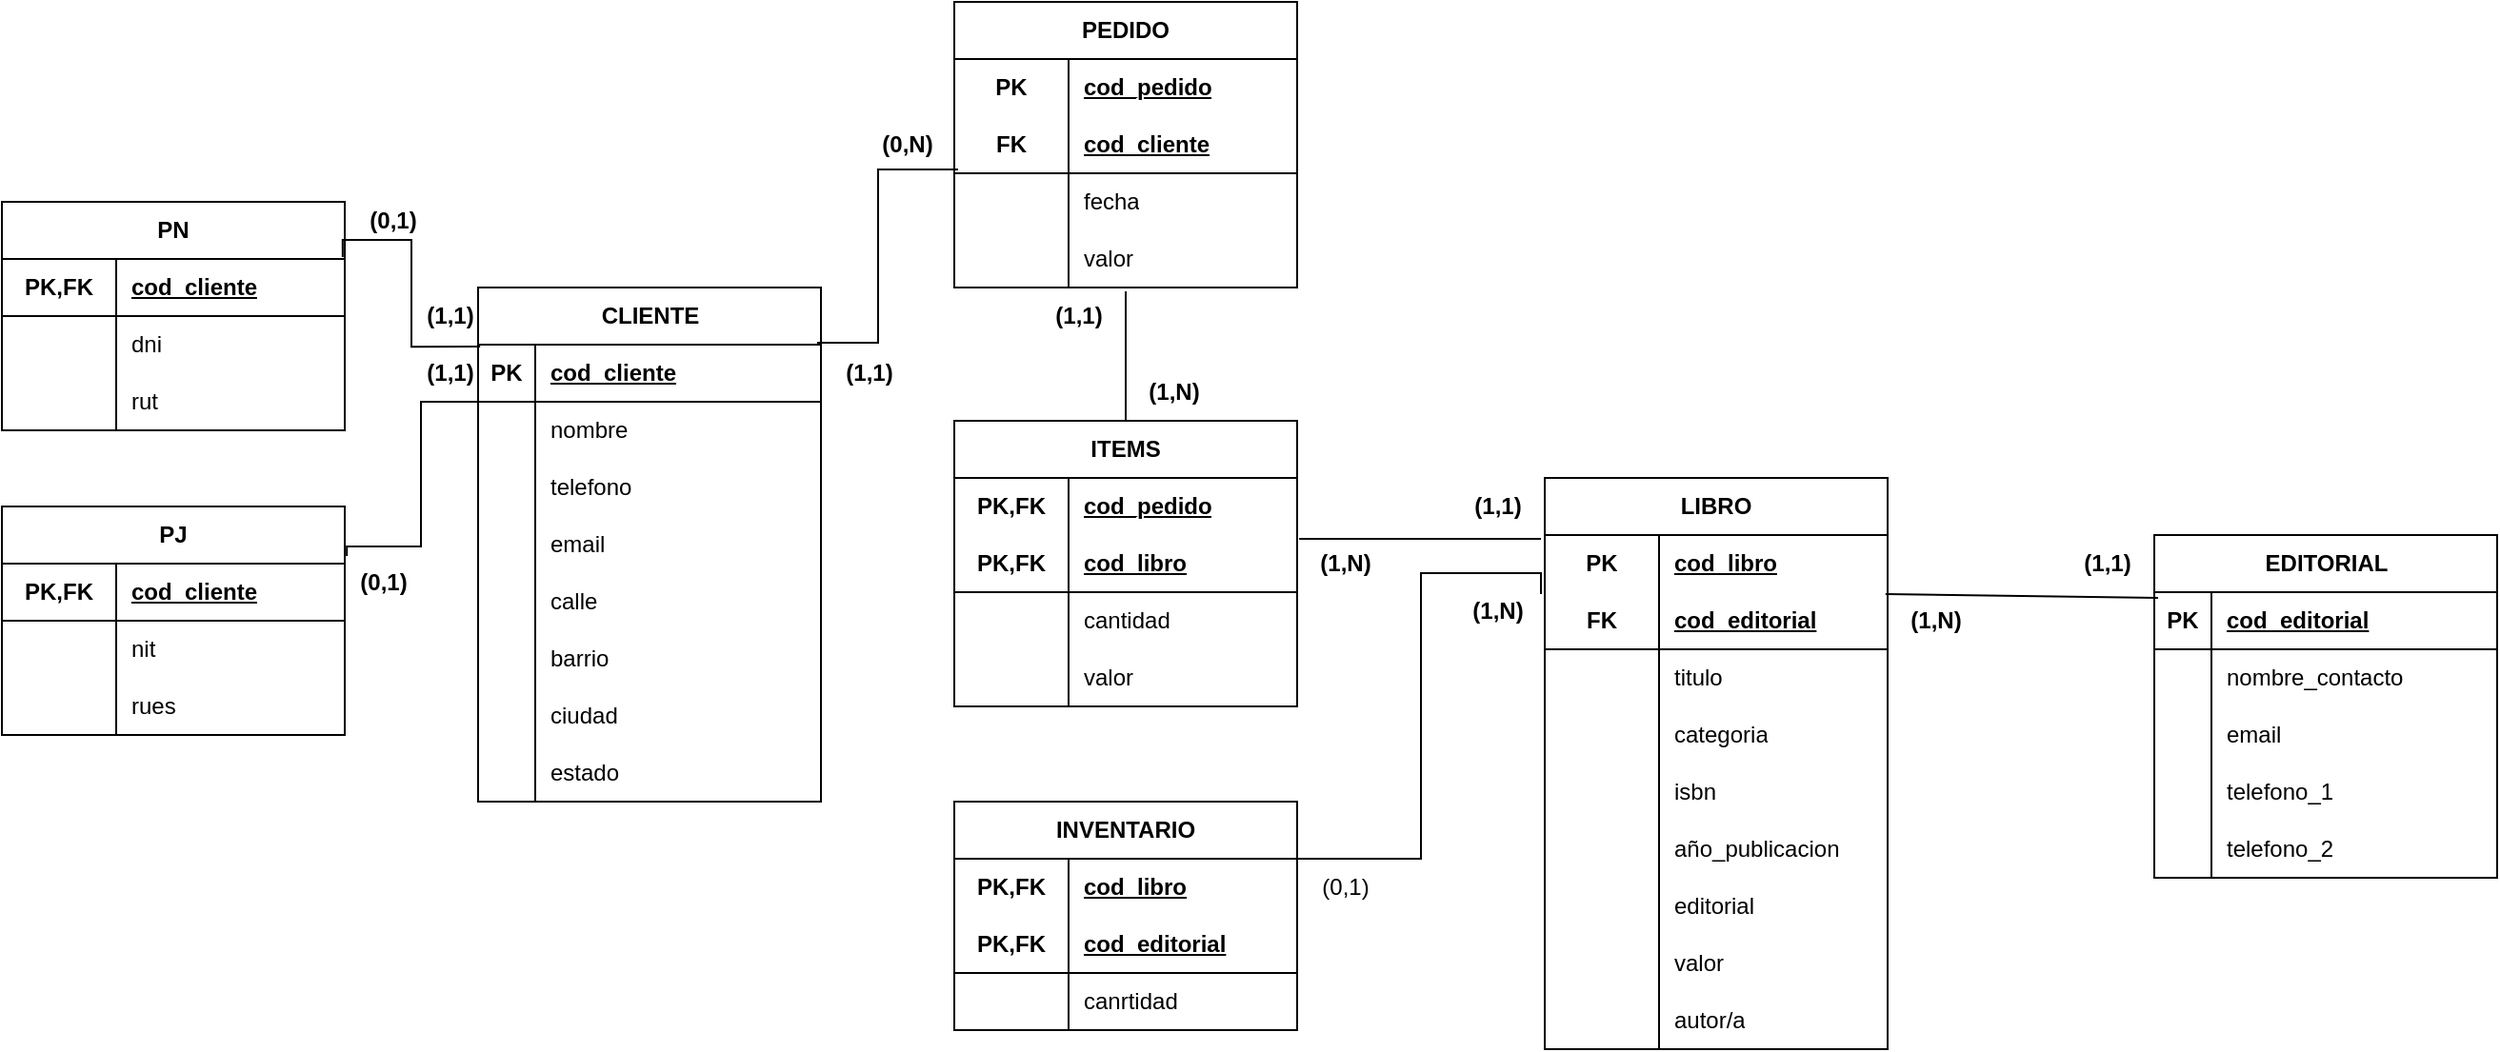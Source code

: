 <mxfile version="27.1.1">
  <diagram name="Página-1" id="5-4RvH7mqXq2vZZFJx-x">
    <mxGraphModel grid="1" page="0" gridSize="10" guides="1" tooltips="1" connect="1" arrows="1" fold="1" pageScale="1" pageWidth="827" pageHeight="1169" background="none" math="0" shadow="0">
      <root>
        <mxCell id="0" />
        <mxCell id="1" parent="0" />
        <mxCell id="9c6of84NLjS2CxGFGsg_-1" value="CLIENTE" style="shape=table;startSize=30;container=1;collapsible=1;childLayout=tableLayout;fixedRows=1;rowLines=0;fontStyle=1;align=center;resizeLast=1;html=1;" vertex="1" parent="1">
          <mxGeometry x="-610" y="-1120" width="180" height="270" as="geometry" />
        </mxCell>
        <mxCell id="9c6of84NLjS2CxGFGsg_-2" value="" style="shape=tableRow;horizontal=0;startSize=0;swimlaneHead=0;swimlaneBody=0;fillColor=none;collapsible=0;dropTarget=0;points=[[0,0.5],[1,0.5]];portConstraint=eastwest;top=0;left=0;right=0;bottom=1;" vertex="1" parent="9c6of84NLjS2CxGFGsg_-1">
          <mxGeometry y="30" width="180" height="30" as="geometry" />
        </mxCell>
        <mxCell id="9c6of84NLjS2CxGFGsg_-3" value="PK" style="shape=partialRectangle;connectable=0;fillColor=none;top=0;left=0;bottom=0;right=0;fontStyle=1;overflow=hidden;whiteSpace=wrap;html=1;" vertex="1" parent="9c6of84NLjS2CxGFGsg_-2">
          <mxGeometry width="30" height="30" as="geometry">
            <mxRectangle width="30" height="30" as="alternateBounds" />
          </mxGeometry>
        </mxCell>
        <mxCell id="9c6of84NLjS2CxGFGsg_-4" value="cod_cliente" style="shape=partialRectangle;connectable=0;fillColor=none;top=0;left=0;bottom=0;right=0;align=left;spacingLeft=6;fontStyle=5;overflow=hidden;whiteSpace=wrap;html=1;" vertex="1" parent="9c6of84NLjS2CxGFGsg_-2">
          <mxGeometry x="30" width="150" height="30" as="geometry">
            <mxRectangle width="150" height="30" as="alternateBounds" />
          </mxGeometry>
        </mxCell>
        <mxCell id="9c6of84NLjS2CxGFGsg_-5" value="" style="shape=tableRow;horizontal=0;startSize=0;swimlaneHead=0;swimlaneBody=0;fillColor=none;collapsible=0;dropTarget=0;points=[[0,0.5],[1,0.5]];portConstraint=eastwest;top=0;left=0;right=0;bottom=0;" vertex="1" parent="9c6of84NLjS2CxGFGsg_-1">
          <mxGeometry y="60" width="180" height="30" as="geometry" />
        </mxCell>
        <mxCell id="9c6of84NLjS2CxGFGsg_-6" value="" style="shape=partialRectangle;connectable=0;fillColor=none;top=0;left=0;bottom=0;right=0;editable=1;overflow=hidden;whiteSpace=wrap;html=1;" vertex="1" parent="9c6of84NLjS2CxGFGsg_-5">
          <mxGeometry width="30" height="30" as="geometry">
            <mxRectangle width="30" height="30" as="alternateBounds" />
          </mxGeometry>
        </mxCell>
        <mxCell id="9c6of84NLjS2CxGFGsg_-7" value="nombre" style="shape=partialRectangle;connectable=0;fillColor=none;top=0;left=0;bottom=0;right=0;align=left;spacingLeft=6;overflow=hidden;whiteSpace=wrap;html=1;" vertex="1" parent="9c6of84NLjS2CxGFGsg_-5">
          <mxGeometry x="30" width="150" height="30" as="geometry">
            <mxRectangle width="150" height="30" as="alternateBounds" />
          </mxGeometry>
        </mxCell>
        <mxCell id="9c6of84NLjS2CxGFGsg_-8" value="" style="shape=tableRow;horizontal=0;startSize=0;swimlaneHead=0;swimlaneBody=0;fillColor=none;collapsible=0;dropTarget=0;points=[[0,0.5],[1,0.5]];portConstraint=eastwest;top=0;left=0;right=0;bottom=0;" vertex="1" parent="9c6of84NLjS2CxGFGsg_-1">
          <mxGeometry y="90" width="180" height="30" as="geometry" />
        </mxCell>
        <mxCell id="9c6of84NLjS2CxGFGsg_-9" value="" style="shape=partialRectangle;connectable=0;fillColor=none;top=0;left=0;bottom=0;right=0;editable=1;overflow=hidden;whiteSpace=wrap;html=1;" vertex="1" parent="9c6of84NLjS2CxGFGsg_-8">
          <mxGeometry width="30" height="30" as="geometry">
            <mxRectangle width="30" height="30" as="alternateBounds" />
          </mxGeometry>
        </mxCell>
        <mxCell id="9c6of84NLjS2CxGFGsg_-10" value="telefono" style="shape=partialRectangle;connectable=0;fillColor=none;top=0;left=0;bottom=0;right=0;align=left;spacingLeft=6;overflow=hidden;whiteSpace=wrap;html=1;" vertex="1" parent="9c6of84NLjS2CxGFGsg_-8">
          <mxGeometry x="30" width="150" height="30" as="geometry">
            <mxRectangle width="150" height="30" as="alternateBounds" />
          </mxGeometry>
        </mxCell>
        <mxCell id="9c6of84NLjS2CxGFGsg_-11" value="" style="shape=tableRow;horizontal=0;startSize=0;swimlaneHead=0;swimlaneBody=0;fillColor=none;collapsible=0;dropTarget=0;points=[[0,0.5],[1,0.5]];portConstraint=eastwest;top=0;left=0;right=0;bottom=0;" vertex="1" parent="9c6of84NLjS2CxGFGsg_-1">
          <mxGeometry y="120" width="180" height="30" as="geometry" />
        </mxCell>
        <mxCell id="9c6of84NLjS2CxGFGsg_-12" value="" style="shape=partialRectangle;connectable=0;fillColor=none;top=0;left=0;bottom=0;right=0;editable=1;overflow=hidden;whiteSpace=wrap;html=1;" vertex="1" parent="9c6of84NLjS2CxGFGsg_-11">
          <mxGeometry width="30" height="30" as="geometry">
            <mxRectangle width="30" height="30" as="alternateBounds" />
          </mxGeometry>
        </mxCell>
        <mxCell id="9c6of84NLjS2CxGFGsg_-13" value="email" style="shape=partialRectangle;connectable=0;fillColor=none;top=0;left=0;bottom=0;right=0;align=left;spacingLeft=6;overflow=hidden;whiteSpace=wrap;html=1;" vertex="1" parent="9c6of84NLjS2CxGFGsg_-11">
          <mxGeometry x="30" width="150" height="30" as="geometry">
            <mxRectangle width="150" height="30" as="alternateBounds" />
          </mxGeometry>
        </mxCell>
        <mxCell id="9c6of84NLjS2CxGFGsg_-14" style="shape=tableRow;horizontal=0;startSize=0;swimlaneHead=0;swimlaneBody=0;fillColor=none;collapsible=0;dropTarget=0;points=[[0,0.5],[1,0.5]];portConstraint=eastwest;top=0;left=0;right=0;bottom=0;" vertex="1" parent="9c6of84NLjS2CxGFGsg_-1">
          <mxGeometry y="150" width="180" height="30" as="geometry" />
        </mxCell>
        <mxCell id="9c6of84NLjS2CxGFGsg_-15" style="shape=partialRectangle;connectable=0;fillColor=none;top=0;left=0;bottom=0;right=0;editable=1;overflow=hidden;whiteSpace=wrap;html=1;" vertex="1" parent="9c6of84NLjS2CxGFGsg_-14">
          <mxGeometry width="30" height="30" as="geometry">
            <mxRectangle width="30" height="30" as="alternateBounds" />
          </mxGeometry>
        </mxCell>
        <mxCell id="9c6of84NLjS2CxGFGsg_-16" value="calle" style="shape=partialRectangle;connectable=0;fillColor=none;top=0;left=0;bottom=0;right=0;align=left;spacingLeft=6;overflow=hidden;whiteSpace=wrap;html=1;" vertex="1" parent="9c6of84NLjS2CxGFGsg_-14">
          <mxGeometry x="30" width="150" height="30" as="geometry">
            <mxRectangle width="150" height="30" as="alternateBounds" />
          </mxGeometry>
        </mxCell>
        <mxCell id="9c6of84NLjS2CxGFGsg_-17" style="shape=tableRow;horizontal=0;startSize=0;swimlaneHead=0;swimlaneBody=0;fillColor=none;collapsible=0;dropTarget=0;points=[[0,0.5],[1,0.5]];portConstraint=eastwest;top=0;left=0;right=0;bottom=0;" vertex="1" parent="9c6of84NLjS2CxGFGsg_-1">
          <mxGeometry y="180" width="180" height="30" as="geometry" />
        </mxCell>
        <mxCell id="9c6of84NLjS2CxGFGsg_-18" style="shape=partialRectangle;connectable=0;fillColor=none;top=0;left=0;bottom=0;right=0;editable=1;overflow=hidden;whiteSpace=wrap;html=1;" vertex="1" parent="9c6of84NLjS2CxGFGsg_-17">
          <mxGeometry width="30" height="30" as="geometry">
            <mxRectangle width="30" height="30" as="alternateBounds" />
          </mxGeometry>
        </mxCell>
        <mxCell id="9c6of84NLjS2CxGFGsg_-19" value="barrio" style="shape=partialRectangle;connectable=0;fillColor=none;top=0;left=0;bottom=0;right=0;align=left;spacingLeft=6;overflow=hidden;whiteSpace=wrap;html=1;" vertex="1" parent="9c6of84NLjS2CxGFGsg_-17">
          <mxGeometry x="30" width="150" height="30" as="geometry">
            <mxRectangle width="150" height="30" as="alternateBounds" />
          </mxGeometry>
        </mxCell>
        <mxCell id="9c6of84NLjS2CxGFGsg_-20" style="shape=tableRow;horizontal=0;startSize=0;swimlaneHead=0;swimlaneBody=0;fillColor=none;collapsible=0;dropTarget=0;points=[[0,0.5],[1,0.5]];portConstraint=eastwest;top=0;left=0;right=0;bottom=0;" vertex="1" parent="9c6of84NLjS2CxGFGsg_-1">
          <mxGeometry y="210" width="180" height="30" as="geometry" />
        </mxCell>
        <mxCell id="9c6of84NLjS2CxGFGsg_-21" style="shape=partialRectangle;connectable=0;fillColor=none;top=0;left=0;bottom=0;right=0;editable=1;overflow=hidden;whiteSpace=wrap;html=1;" vertex="1" parent="9c6of84NLjS2CxGFGsg_-20">
          <mxGeometry width="30" height="30" as="geometry">
            <mxRectangle width="30" height="30" as="alternateBounds" />
          </mxGeometry>
        </mxCell>
        <mxCell id="9c6of84NLjS2CxGFGsg_-22" value="ciudad" style="shape=partialRectangle;connectable=0;fillColor=none;top=0;left=0;bottom=0;right=0;align=left;spacingLeft=6;overflow=hidden;whiteSpace=wrap;html=1;" vertex="1" parent="9c6of84NLjS2CxGFGsg_-20">
          <mxGeometry x="30" width="150" height="30" as="geometry">
            <mxRectangle width="150" height="30" as="alternateBounds" />
          </mxGeometry>
        </mxCell>
        <mxCell id="9c6of84NLjS2CxGFGsg_-23" style="shape=tableRow;horizontal=0;startSize=0;swimlaneHead=0;swimlaneBody=0;fillColor=none;collapsible=0;dropTarget=0;points=[[0,0.5],[1,0.5]];portConstraint=eastwest;top=0;left=0;right=0;bottom=0;" vertex="1" parent="9c6of84NLjS2CxGFGsg_-1">
          <mxGeometry y="240" width="180" height="30" as="geometry" />
        </mxCell>
        <mxCell id="9c6of84NLjS2CxGFGsg_-24" style="shape=partialRectangle;connectable=0;fillColor=none;top=0;left=0;bottom=0;right=0;editable=1;overflow=hidden;whiteSpace=wrap;html=1;" vertex="1" parent="9c6of84NLjS2CxGFGsg_-23">
          <mxGeometry width="30" height="30" as="geometry">
            <mxRectangle width="30" height="30" as="alternateBounds" />
          </mxGeometry>
        </mxCell>
        <mxCell id="9c6of84NLjS2CxGFGsg_-25" value="estado" style="shape=partialRectangle;connectable=0;fillColor=none;top=0;left=0;bottom=0;right=0;align=left;spacingLeft=6;overflow=hidden;whiteSpace=wrap;html=1;" vertex="1" parent="9c6of84NLjS2CxGFGsg_-23">
          <mxGeometry x="30" width="150" height="30" as="geometry">
            <mxRectangle width="150" height="30" as="alternateBounds" />
          </mxGeometry>
        </mxCell>
        <mxCell id="9c6of84NLjS2CxGFGsg_-26" value="EDITORIAL" style="shape=table;startSize=30;container=1;collapsible=1;childLayout=tableLayout;fixedRows=1;rowLines=0;fontStyle=1;align=center;resizeLast=1;html=1;" vertex="1" parent="1">
          <mxGeometry x="270" y="-990" width="180" height="180" as="geometry" />
        </mxCell>
        <mxCell id="9c6of84NLjS2CxGFGsg_-27" value="" style="shape=tableRow;horizontal=0;startSize=0;swimlaneHead=0;swimlaneBody=0;fillColor=none;collapsible=0;dropTarget=0;points=[[0,0.5],[1,0.5]];portConstraint=eastwest;top=0;left=0;right=0;bottom=1;" vertex="1" parent="9c6of84NLjS2CxGFGsg_-26">
          <mxGeometry y="30" width="180" height="30" as="geometry" />
        </mxCell>
        <mxCell id="9c6of84NLjS2CxGFGsg_-28" value="PK" style="shape=partialRectangle;connectable=0;fillColor=none;top=0;left=0;bottom=0;right=0;fontStyle=1;overflow=hidden;whiteSpace=wrap;html=1;" vertex="1" parent="9c6of84NLjS2CxGFGsg_-27">
          <mxGeometry width="30" height="30" as="geometry">
            <mxRectangle width="30" height="30" as="alternateBounds" />
          </mxGeometry>
        </mxCell>
        <mxCell id="9c6of84NLjS2CxGFGsg_-29" value="cod_editorial" style="shape=partialRectangle;connectable=0;fillColor=none;top=0;left=0;bottom=0;right=0;align=left;spacingLeft=6;fontStyle=5;overflow=hidden;whiteSpace=wrap;html=1;" vertex="1" parent="9c6of84NLjS2CxGFGsg_-27">
          <mxGeometry x="30" width="150" height="30" as="geometry">
            <mxRectangle width="150" height="30" as="alternateBounds" />
          </mxGeometry>
        </mxCell>
        <mxCell id="9c6of84NLjS2CxGFGsg_-30" value="" style="shape=tableRow;horizontal=0;startSize=0;swimlaneHead=0;swimlaneBody=0;fillColor=none;collapsible=0;dropTarget=0;points=[[0,0.5],[1,0.5]];portConstraint=eastwest;top=0;left=0;right=0;bottom=0;" vertex="1" parent="9c6of84NLjS2CxGFGsg_-26">
          <mxGeometry y="60" width="180" height="30" as="geometry" />
        </mxCell>
        <mxCell id="9c6of84NLjS2CxGFGsg_-31" value="" style="shape=partialRectangle;connectable=0;fillColor=none;top=0;left=0;bottom=0;right=0;editable=1;overflow=hidden;whiteSpace=wrap;html=1;" vertex="1" parent="9c6of84NLjS2CxGFGsg_-30">
          <mxGeometry width="30" height="30" as="geometry">
            <mxRectangle width="30" height="30" as="alternateBounds" />
          </mxGeometry>
        </mxCell>
        <mxCell id="9c6of84NLjS2CxGFGsg_-32" value="nombre_contacto" style="shape=partialRectangle;connectable=0;fillColor=none;top=0;left=0;bottom=0;right=0;align=left;spacingLeft=6;overflow=hidden;whiteSpace=wrap;html=1;" vertex="1" parent="9c6of84NLjS2CxGFGsg_-30">
          <mxGeometry x="30" width="150" height="30" as="geometry">
            <mxRectangle width="150" height="30" as="alternateBounds" />
          </mxGeometry>
        </mxCell>
        <mxCell id="9c6of84NLjS2CxGFGsg_-33" value="" style="shape=tableRow;horizontal=0;startSize=0;swimlaneHead=0;swimlaneBody=0;fillColor=none;collapsible=0;dropTarget=0;points=[[0,0.5],[1,0.5]];portConstraint=eastwest;top=0;left=0;right=0;bottom=0;" vertex="1" parent="9c6of84NLjS2CxGFGsg_-26">
          <mxGeometry y="90" width="180" height="30" as="geometry" />
        </mxCell>
        <mxCell id="9c6of84NLjS2CxGFGsg_-34" value="" style="shape=partialRectangle;connectable=0;fillColor=none;top=0;left=0;bottom=0;right=0;editable=1;overflow=hidden;whiteSpace=wrap;html=1;" vertex="1" parent="9c6of84NLjS2CxGFGsg_-33">
          <mxGeometry width="30" height="30" as="geometry">
            <mxRectangle width="30" height="30" as="alternateBounds" />
          </mxGeometry>
        </mxCell>
        <mxCell id="9c6of84NLjS2CxGFGsg_-35" value="email" style="shape=partialRectangle;connectable=0;fillColor=none;top=0;left=0;bottom=0;right=0;align=left;spacingLeft=6;overflow=hidden;whiteSpace=wrap;html=1;" vertex="1" parent="9c6of84NLjS2CxGFGsg_-33">
          <mxGeometry x="30" width="150" height="30" as="geometry">
            <mxRectangle width="150" height="30" as="alternateBounds" />
          </mxGeometry>
        </mxCell>
        <mxCell id="9c6of84NLjS2CxGFGsg_-36" value="" style="shape=tableRow;horizontal=0;startSize=0;swimlaneHead=0;swimlaneBody=0;fillColor=none;collapsible=0;dropTarget=0;points=[[0,0.5],[1,0.5]];portConstraint=eastwest;top=0;left=0;right=0;bottom=0;" vertex="1" parent="9c6of84NLjS2CxGFGsg_-26">
          <mxGeometry y="120" width="180" height="30" as="geometry" />
        </mxCell>
        <mxCell id="9c6of84NLjS2CxGFGsg_-37" value="" style="shape=partialRectangle;connectable=0;fillColor=none;top=0;left=0;bottom=0;right=0;editable=1;overflow=hidden;whiteSpace=wrap;html=1;" vertex="1" parent="9c6of84NLjS2CxGFGsg_-36">
          <mxGeometry width="30" height="30" as="geometry">
            <mxRectangle width="30" height="30" as="alternateBounds" />
          </mxGeometry>
        </mxCell>
        <mxCell id="9c6of84NLjS2CxGFGsg_-38" value="telefono_1" style="shape=partialRectangle;connectable=0;fillColor=none;top=0;left=0;bottom=0;right=0;align=left;spacingLeft=6;overflow=hidden;whiteSpace=wrap;html=1;" vertex="1" parent="9c6of84NLjS2CxGFGsg_-36">
          <mxGeometry x="30" width="150" height="30" as="geometry">
            <mxRectangle width="150" height="30" as="alternateBounds" />
          </mxGeometry>
        </mxCell>
        <mxCell id="9c6of84NLjS2CxGFGsg_-39" style="shape=tableRow;horizontal=0;startSize=0;swimlaneHead=0;swimlaneBody=0;fillColor=none;collapsible=0;dropTarget=0;points=[[0,0.5],[1,0.5]];portConstraint=eastwest;top=0;left=0;right=0;bottom=0;" vertex="1" parent="9c6of84NLjS2CxGFGsg_-26">
          <mxGeometry y="150" width="180" height="30" as="geometry" />
        </mxCell>
        <mxCell id="9c6of84NLjS2CxGFGsg_-40" style="shape=partialRectangle;connectable=0;fillColor=none;top=0;left=0;bottom=0;right=0;editable=1;overflow=hidden;whiteSpace=wrap;html=1;" vertex="1" parent="9c6of84NLjS2CxGFGsg_-39">
          <mxGeometry width="30" height="30" as="geometry">
            <mxRectangle width="30" height="30" as="alternateBounds" />
          </mxGeometry>
        </mxCell>
        <mxCell id="9c6of84NLjS2CxGFGsg_-41" value="telefono_2" style="shape=partialRectangle;connectable=0;fillColor=none;top=0;left=0;bottom=0;right=0;align=left;spacingLeft=6;overflow=hidden;whiteSpace=wrap;html=1;" vertex="1" parent="9c6of84NLjS2CxGFGsg_-39">
          <mxGeometry x="30" width="150" height="30" as="geometry">
            <mxRectangle width="150" height="30" as="alternateBounds" />
          </mxGeometry>
        </mxCell>
        <mxCell id="9c6of84NLjS2CxGFGsg_-55" value="PEDIDO" style="shape=table;startSize=30;container=1;collapsible=1;childLayout=tableLayout;fixedRows=1;rowLines=0;fontStyle=1;align=center;resizeLast=1;html=1;whiteSpace=wrap;" vertex="1" parent="1">
          <mxGeometry x="-360" y="-1270" width="180" height="150" as="geometry" />
        </mxCell>
        <mxCell id="9c6of84NLjS2CxGFGsg_-56" value="" style="shape=tableRow;horizontal=0;startSize=0;swimlaneHead=0;swimlaneBody=0;fillColor=none;collapsible=0;dropTarget=0;points=[[0,0.5],[1,0.5]];portConstraint=eastwest;top=0;left=0;right=0;bottom=0;html=1;" vertex="1" parent="9c6of84NLjS2CxGFGsg_-55">
          <mxGeometry y="30" width="180" height="30" as="geometry" />
        </mxCell>
        <mxCell id="9c6of84NLjS2CxGFGsg_-57" value="PK" style="shape=partialRectangle;connectable=0;fillColor=none;top=0;left=0;bottom=0;right=0;fontStyle=1;overflow=hidden;html=1;whiteSpace=wrap;" vertex="1" parent="9c6of84NLjS2CxGFGsg_-56">
          <mxGeometry width="60" height="30" as="geometry">
            <mxRectangle width="60" height="30" as="alternateBounds" />
          </mxGeometry>
        </mxCell>
        <mxCell id="9c6of84NLjS2CxGFGsg_-58" value="cod_pedido" style="shape=partialRectangle;connectable=0;fillColor=none;top=0;left=0;bottom=0;right=0;align=left;spacingLeft=6;fontStyle=5;overflow=hidden;html=1;whiteSpace=wrap;" vertex="1" parent="9c6of84NLjS2CxGFGsg_-56">
          <mxGeometry x="60" width="120" height="30" as="geometry">
            <mxRectangle width="120" height="30" as="alternateBounds" />
          </mxGeometry>
        </mxCell>
        <mxCell id="9c6of84NLjS2CxGFGsg_-59" value="" style="shape=tableRow;horizontal=0;startSize=0;swimlaneHead=0;swimlaneBody=0;fillColor=none;collapsible=0;dropTarget=0;points=[[0,0.5],[1,0.5]];portConstraint=eastwest;top=0;left=0;right=0;bottom=1;html=1;" vertex="1" parent="9c6of84NLjS2CxGFGsg_-55">
          <mxGeometry y="60" width="180" height="30" as="geometry" />
        </mxCell>
        <mxCell id="9c6of84NLjS2CxGFGsg_-60" value="FK" style="shape=partialRectangle;connectable=0;fillColor=none;top=0;left=0;bottom=0;right=0;fontStyle=1;overflow=hidden;html=1;whiteSpace=wrap;" vertex="1" parent="9c6of84NLjS2CxGFGsg_-59">
          <mxGeometry width="60" height="30" as="geometry">
            <mxRectangle width="60" height="30" as="alternateBounds" />
          </mxGeometry>
        </mxCell>
        <mxCell id="9c6of84NLjS2CxGFGsg_-61" value="cod_cliente" style="shape=partialRectangle;connectable=0;fillColor=none;top=0;left=0;bottom=0;right=0;align=left;spacingLeft=6;fontStyle=5;overflow=hidden;html=1;whiteSpace=wrap;" vertex="1" parent="9c6of84NLjS2CxGFGsg_-59">
          <mxGeometry x="60" width="120" height="30" as="geometry">
            <mxRectangle width="120" height="30" as="alternateBounds" />
          </mxGeometry>
        </mxCell>
        <mxCell id="9c6of84NLjS2CxGFGsg_-62" value="" style="shape=tableRow;horizontal=0;startSize=0;swimlaneHead=0;swimlaneBody=0;fillColor=none;collapsible=0;dropTarget=0;points=[[0,0.5],[1,0.5]];portConstraint=eastwest;top=0;left=0;right=0;bottom=0;html=1;" vertex="1" parent="9c6of84NLjS2CxGFGsg_-55">
          <mxGeometry y="90" width="180" height="30" as="geometry" />
        </mxCell>
        <mxCell id="9c6of84NLjS2CxGFGsg_-63" value="" style="shape=partialRectangle;connectable=0;fillColor=none;top=0;left=0;bottom=0;right=0;editable=1;overflow=hidden;html=1;whiteSpace=wrap;" vertex="1" parent="9c6of84NLjS2CxGFGsg_-62">
          <mxGeometry width="60" height="30" as="geometry">
            <mxRectangle width="60" height="30" as="alternateBounds" />
          </mxGeometry>
        </mxCell>
        <mxCell id="9c6of84NLjS2CxGFGsg_-64" value="fecha" style="shape=partialRectangle;connectable=0;fillColor=none;top=0;left=0;bottom=0;right=0;align=left;spacingLeft=6;overflow=hidden;html=1;whiteSpace=wrap;" vertex="1" parent="9c6of84NLjS2CxGFGsg_-62">
          <mxGeometry x="60" width="120" height="30" as="geometry">
            <mxRectangle width="120" height="30" as="alternateBounds" />
          </mxGeometry>
        </mxCell>
        <mxCell id="9c6of84NLjS2CxGFGsg_-65" value="" style="shape=tableRow;horizontal=0;startSize=0;swimlaneHead=0;swimlaneBody=0;fillColor=none;collapsible=0;dropTarget=0;points=[[0,0.5],[1,0.5]];portConstraint=eastwest;top=0;left=0;right=0;bottom=0;html=1;" vertex="1" parent="9c6of84NLjS2CxGFGsg_-55">
          <mxGeometry y="120" width="180" height="30" as="geometry" />
        </mxCell>
        <mxCell id="9c6of84NLjS2CxGFGsg_-66" value="" style="shape=partialRectangle;connectable=0;fillColor=none;top=0;left=0;bottom=0;right=0;editable=1;overflow=hidden;html=1;whiteSpace=wrap;" vertex="1" parent="9c6of84NLjS2CxGFGsg_-65">
          <mxGeometry width="60" height="30" as="geometry">
            <mxRectangle width="60" height="30" as="alternateBounds" />
          </mxGeometry>
        </mxCell>
        <mxCell id="9c6of84NLjS2CxGFGsg_-67" value="valor" style="shape=partialRectangle;connectable=0;fillColor=none;top=0;left=0;bottom=0;right=0;align=left;spacingLeft=6;overflow=hidden;html=1;whiteSpace=wrap;" vertex="1" parent="9c6of84NLjS2CxGFGsg_-65">
          <mxGeometry x="60" width="120" height="30" as="geometry">
            <mxRectangle width="120" height="30" as="alternateBounds" />
          </mxGeometry>
        </mxCell>
        <mxCell id="9c6of84NLjS2CxGFGsg_-68" value="LIBRO" style="shape=table;startSize=30;container=1;collapsible=1;childLayout=tableLayout;fixedRows=1;rowLines=0;fontStyle=1;align=center;resizeLast=1;html=1;whiteSpace=wrap;" vertex="1" parent="1">
          <mxGeometry x="-50" y="-1020" width="180" height="300" as="geometry" />
        </mxCell>
        <mxCell id="9c6of84NLjS2CxGFGsg_-69" value="" style="shape=tableRow;horizontal=0;startSize=0;swimlaneHead=0;swimlaneBody=0;fillColor=none;collapsible=0;dropTarget=0;points=[[0,0.5],[1,0.5]];portConstraint=eastwest;top=0;left=0;right=0;bottom=0;html=1;" vertex="1" parent="9c6of84NLjS2CxGFGsg_-68">
          <mxGeometry y="30" width="180" height="30" as="geometry" />
        </mxCell>
        <mxCell id="9c6of84NLjS2CxGFGsg_-70" value="PK" style="shape=partialRectangle;connectable=0;fillColor=none;top=0;left=0;bottom=0;right=0;fontStyle=1;overflow=hidden;html=1;whiteSpace=wrap;" vertex="1" parent="9c6of84NLjS2CxGFGsg_-69">
          <mxGeometry width="60" height="30" as="geometry">
            <mxRectangle width="60" height="30" as="alternateBounds" />
          </mxGeometry>
        </mxCell>
        <mxCell id="9c6of84NLjS2CxGFGsg_-71" value="cod_libro" style="shape=partialRectangle;connectable=0;fillColor=none;top=0;left=0;bottom=0;right=0;align=left;spacingLeft=6;fontStyle=5;overflow=hidden;html=1;whiteSpace=wrap;" vertex="1" parent="9c6of84NLjS2CxGFGsg_-69">
          <mxGeometry x="60" width="120" height="30" as="geometry">
            <mxRectangle width="120" height="30" as="alternateBounds" />
          </mxGeometry>
        </mxCell>
        <mxCell id="9c6of84NLjS2CxGFGsg_-72" value="" style="shape=tableRow;horizontal=0;startSize=0;swimlaneHead=0;swimlaneBody=0;fillColor=none;collapsible=0;dropTarget=0;points=[[0,0.5],[1,0.5]];portConstraint=eastwest;top=0;left=0;right=0;bottom=1;html=1;" vertex="1" parent="9c6of84NLjS2CxGFGsg_-68">
          <mxGeometry y="60" width="180" height="30" as="geometry" />
        </mxCell>
        <mxCell id="9c6of84NLjS2CxGFGsg_-73" value="FK" style="shape=partialRectangle;connectable=0;fillColor=none;top=0;left=0;bottom=0;right=0;fontStyle=1;overflow=hidden;html=1;whiteSpace=wrap;" vertex="1" parent="9c6of84NLjS2CxGFGsg_-72">
          <mxGeometry width="60" height="30" as="geometry">
            <mxRectangle width="60" height="30" as="alternateBounds" />
          </mxGeometry>
        </mxCell>
        <mxCell id="9c6of84NLjS2CxGFGsg_-74" value="cod_editorial" style="shape=partialRectangle;connectable=0;fillColor=none;top=0;left=0;bottom=0;right=0;align=left;spacingLeft=6;fontStyle=5;overflow=hidden;html=1;whiteSpace=wrap;" vertex="1" parent="9c6of84NLjS2CxGFGsg_-72">
          <mxGeometry x="60" width="120" height="30" as="geometry">
            <mxRectangle width="120" height="30" as="alternateBounds" />
          </mxGeometry>
        </mxCell>
        <mxCell id="9c6of84NLjS2CxGFGsg_-75" value="" style="shape=tableRow;horizontal=0;startSize=0;swimlaneHead=0;swimlaneBody=0;fillColor=none;collapsible=0;dropTarget=0;points=[[0,0.5],[1,0.5]];portConstraint=eastwest;top=0;left=0;right=0;bottom=0;html=1;" vertex="1" parent="9c6of84NLjS2CxGFGsg_-68">
          <mxGeometry y="90" width="180" height="30" as="geometry" />
        </mxCell>
        <mxCell id="9c6of84NLjS2CxGFGsg_-76" value="" style="shape=partialRectangle;connectable=0;fillColor=none;top=0;left=0;bottom=0;right=0;editable=1;overflow=hidden;html=1;whiteSpace=wrap;" vertex="1" parent="9c6of84NLjS2CxGFGsg_-75">
          <mxGeometry width="60" height="30" as="geometry">
            <mxRectangle width="60" height="30" as="alternateBounds" />
          </mxGeometry>
        </mxCell>
        <mxCell id="9c6of84NLjS2CxGFGsg_-77" value="titulo" style="shape=partialRectangle;connectable=0;fillColor=none;top=0;left=0;bottom=0;right=0;align=left;spacingLeft=6;overflow=hidden;html=1;whiteSpace=wrap;" vertex="1" parent="9c6of84NLjS2CxGFGsg_-75">
          <mxGeometry x="60" width="120" height="30" as="geometry">
            <mxRectangle width="120" height="30" as="alternateBounds" />
          </mxGeometry>
        </mxCell>
        <mxCell id="9c6of84NLjS2CxGFGsg_-78" value="" style="shape=tableRow;horizontal=0;startSize=0;swimlaneHead=0;swimlaneBody=0;fillColor=none;collapsible=0;dropTarget=0;points=[[0,0.5],[1,0.5]];portConstraint=eastwest;top=0;left=0;right=0;bottom=0;html=1;" vertex="1" parent="9c6of84NLjS2CxGFGsg_-68">
          <mxGeometry y="120" width="180" height="30" as="geometry" />
        </mxCell>
        <mxCell id="9c6of84NLjS2CxGFGsg_-79" value="" style="shape=partialRectangle;connectable=0;fillColor=none;top=0;left=0;bottom=0;right=0;editable=1;overflow=hidden;html=1;whiteSpace=wrap;" vertex="1" parent="9c6of84NLjS2CxGFGsg_-78">
          <mxGeometry width="60" height="30" as="geometry">
            <mxRectangle width="60" height="30" as="alternateBounds" />
          </mxGeometry>
        </mxCell>
        <mxCell id="9c6of84NLjS2CxGFGsg_-80" value="categoria" style="shape=partialRectangle;connectable=0;fillColor=none;top=0;left=0;bottom=0;right=0;align=left;spacingLeft=6;overflow=hidden;html=1;whiteSpace=wrap;" vertex="1" parent="9c6of84NLjS2CxGFGsg_-78">
          <mxGeometry x="60" width="120" height="30" as="geometry">
            <mxRectangle width="120" height="30" as="alternateBounds" />
          </mxGeometry>
        </mxCell>
        <mxCell id="9c6of84NLjS2CxGFGsg_-81" style="shape=tableRow;horizontal=0;startSize=0;swimlaneHead=0;swimlaneBody=0;fillColor=none;collapsible=0;dropTarget=0;points=[[0,0.5],[1,0.5]];portConstraint=eastwest;top=0;left=0;right=0;bottom=0;html=1;" vertex="1" parent="9c6of84NLjS2CxGFGsg_-68">
          <mxGeometry y="150" width="180" height="30" as="geometry" />
        </mxCell>
        <mxCell id="9c6of84NLjS2CxGFGsg_-82" style="shape=partialRectangle;connectable=0;fillColor=none;top=0;left=0;bottom=0;right=0;editable=1;overflow=hidden;html=1;whiteSpace=wrap;" vertex="1" parent="9c6of84NLjS2CxGFGsg_-81">
          <mxGeometry width="60" height="30" as="geometry">
            <mxRectangle width="60" height="30" as="alternateBounds" />
          </mxGeometry>
        </mxCell>
        <mxCell id="9c6of84NLjS2CxGFGsg_-83" value="isbn" style="shape=partialRectangle;connectable=0;fillColor=none;top=0;left=0;bottom=0;right=0;align=left;spacingLeft=6;overflow=hidden;html=1;whiteSpace=wrap;" vertex="1" parent="9c6of84NLjS2CxGFGsg_-81">
          <mxGeometry x="60" width="120" height="30" as="geometry">
            <mxRectangle width="120" height="30" as="alternateBounds" />
          </mxGeometry>
        </mxCell>
        <mxCell id="9c6of84NLjS2CxGFGsg_-84" style="shape=tableRow;horizontal=0;startSize=0;swimlaneHead=0;swimlaneBody=0;fillColor=none;collapsible=0;dropTarget=0;points=[[0,0.5],[1,0.5]];portConstraint=eastwest;top=0;left=0;right=0;bottom=0;html=1;" vertex="1" parent="9c6of84NLjS2CxGFGsg_-68">
          <mxGeometry y="180" width="180" height="30" as="geometry" />
        </mxCell>
        <mxCell id="9c6of84NLjS2CxGFGsg_-85" style="shape=partialRectangle;connectable=0;fillColor=none;top=0;left=0;bottom=0;right=0;editable=1;overflow=hidden;html=1;whiteSpace=wrap;" vertex="1" parent="9c6of84NLjS2CxGFGsg_-84">
          <mxGeometry width="60" height="30" as="geometry">
            <mxRectangle width="60" height="30" as="alternateBounds" />
          </mxGeometry>
        </mxCell>
        <mxCell id="9c6of84NLjS2CxGFGsg_-86" value="año_publicacion" style="shape=partialRectangle;connectable=0;fillColor=none;top=0;left=0;bottom=0;right=0;align=left;spacingLeft=6;overflow=hidden;html=1;whiteSpace=wrap;" vertex="1" parent="9c6of84NLjS2CxGFGsg_-84">
          <mxGeometry x="60" width="120" height="30" as="geometry">
            <mxRectangle width="120" height="30" as="alternateBounds" />
          </mxGeometry>
        </mxCell>
        <mxCell id="9c6of84NLjS2CxGFGsg_-87" style="shape=tableRow;horizontal=0;startSize=0;swimlaneHead=0;swimlaneBody=0;fillColor=none;collapsible=0;dropTarget=0;points=[[0,0.5],[1,0.5]];portConstraint=eastwest;top=0;left=0;right=0;bottom=0;html=1;" vertex="1" parent="9c6of84NLjS2CxGFGsg_-68">
          <mxGeometry y="210" width="180" height="30" as="geometry" />
        </mxCell>
        <mxCell id="9c6of84NLjS2CxGFGsg_-88" style="shape=partialRectangle;connectable=0;fillColor=none;top=0;left=0;bottom=0;right=0;editable=1;overflow=hidden;html=1;whiteSpace=wrap;" vertex="1" parent="9c6of84NLjS2CxGFGsg_-87">
          <mxGeometry width="60" height="30" as="geometry">
            <mxRectangle width="60" height="30" as="alternateBounds" />
          </mxGeometry>
        </mxCell>
        <mxCell id="9c6of84NLjS2CxGFGsg_-89" value="editorial" style="shape=partialRectangle;connectable=0;fillColor=none;top=0;left=0;bottom=0;right=0;align=left;spacingLeft=6;overflow=hidden;html=1;whiteSpace=wrap;" vertex="1" parent="9c6of84NLjS2CxGFGsg_-87">
          <mxGeometry x="60" width="120" height="30" as="geometry">
            <mxRectangle width="120" height="30" as="alternateBounds" />
          </mxGeometry>
        </mxCell>
        <mxCell id="9c6of84NLjS2CxGFGsg_-90" style="shape=tableRow;horizontal=0;startSize=0;swimlaneHead=0;swimlaneBody=0;fillColor=none;collapsible=0;dropTarget=0;points=[[0,0.5],[1,0.5]];portConstraint=eastwest;top=0;left=0;right=0;bottom=0;html=1;" vertex="1" parent="9c6of84NLjS2CxGFGsg_-68">
          <mxGeometry y="240" width="180" height="30" as="geometry" />
        </mxCell>
        <mxCell id="9c6of84NLjS2CxGFGsg_-91" style="shape=partialRectangle;connectable=0;fillColor=none;top=0;left=0;bottom=0;right=0;editable=1;overflow=hidden;html=1;whiteSpace=wrap;" vertex="1" parent="9c6of84NLjS2CxGFGsg_-90">
          <mxGeometry width="60" height="30" as="geometry">
            <mxRectangle width="60" height="30" as="alternateBounds" />
          </mxGeometry>
        </mxCell>
        <mxCell id="9c6of84NLjS2CxGFGsg_-92" value="valor" style="shape=partialRectangle;connectable=0;fillColor=none;top=0;left=0;bottom=0;right=0;align=left;spacingLeft=6;overflow=hidden;html=1;whiteSpace=wrap;" vertex="1" parent="9c6of84NLjS2CxGFGsg_-90">
          <mxGeometry x="60" width="120" height="30" as="geometry">
            <mxRectangle width="120" height="30" as="alternateBounds" />
          </mxGeometry>
        </mxCell>
        <mxCell id="9c6of84NLjS2CxGFGsg_-93" style="shape=tableRow;horizontal=0;startSize=0;swimlaneHead=0;swimlaneBody=0;fillColor=none;collapsible=0;dropTarget=0;points=[[0,0.5],[1,0.5]];portConstraint=eastwest;top=0;left=0;right=0;bottom=0;html=1;" vertex="1" parent="9c6of84NLjS2CxGFGsg_-68">
          <mxGeometry y="270" width="180" height="30" as="geometry" />
        </mxCell>
        <mxCell id="9c6of84NLjS2CxGFGsg_-94" style="shape=partialRectangle;connectable=0;fillColor=none;top=0;left=0;bottom=0;right=0;editable=1;overflow=hidden;html=1;whiteSpace=wrap;" vertex="1" parent="9c6of84NLjS2CxGFGsg_-93">
          <mxGeometry width="60" height="30" as="geometry">
            <mxRectangle width="60" height="30" as="alternateBounds" />
          </mxGeometry>
        </mxCell>
        <mxCell id="9c6of84NLjS2CxGFGsg_-95" value="autor/a" style="shape=partialRectangle;connectable=0;fillColor=none;top=0;left=0;bottom=0;right=0;align=left;spacingLeft=6;overflow=hidden;html=1;whiteSpace=wrap;" vertex="1" parent="9c6of84NLjS2CxGFGsg_-93">
          <mxGeometry x="60" width="120" height="30" as="geometry">
            <mxRectangle width="120" height="30" as="alternateBounds" />
          </mxGeometry>
        </mxCell>
        <mxCell id="9c6of84NLjS2CxGFGsg_-99" value="INVENTARIO" style="shape=table;startSize=30;container=1;collapsible=1;childLayout=tableLayout;fixedRows=1;rowLines=0;fontStyle=1;align=center;resizeLast=1;html=1;whiteSpace=wrap;" vertex="1" parent="1">
          <mxGeometry x="-360" y="-850" width="180" height="120" as="geometry" />
        </mxCell>
        <mxCell id="9c6of84NLjS2CxGFGsg_-100" value="" style="shape=tableRow;horizontal=0;startSize=0;swimlaneHead=0;swimlaneBody=0;fillColor=none;collapsible=0;dropTarget=0;points=[[0,0.5],[1,0.5]];portConstraint=eastwest;top=0;left=0;right=0;bottom=0;html=1;" vertex="1" parent="9c6of84NLjS2CxGFGsg_-99">
          <mxGeometry y="30" width="180" height="30" as="geometry" />
        </mxCell>
        <mxCell id="9c6of84NLjS2CxGFGsg_-101" value="PK,FK" style="shape=partialRectangle;connectable=0;fillColor=none;top=0;left=0;bottom=0;right=0;fontStyle=1;overflow=hidden;html=1;whiteSpace=wrap;" vertex="1" parent="9c6of84NLjS2CxGFGsg_-100">
          <mxGeometry width="60" height="30" as="geometry">
            <mxRectangle width="60" height="30" as="alternateBounds" />
          </mxGeometry>
        </mxCell>
        <mxCell id="9c6of84NLjS2CxGFGsg_-102" value="cod_libro" style="shape=partialRectangle;connectable=0;fillColor=none;top=0;left=0;bottom=0;right=0;align=left;spacingLeft=6;fontStyle=5;overflow=hidden;html=1;whiteSpace=wrap;" vertex="1" parent="9c6of84NLjS2CxGFGsg_-100">
          <mxGeometry x="60" width="120" height="30" as="geometry">
            <mxRectangle width="120" height="30" as="alternateBounds" />
          </mxGeometry>
        </mxCell>
        <mxCell id="9c6of84NLjS2CxGFGsg_-103" value="" style="shape=tableRow;horizontal=0;startSize=0;swimlaneHead=0;swimlaneBody=0;fillColor=none;collapsible=0;dropTarget=0;points=[[0,0.5],[1,0.5]];portConstraint=eastwest;top=0;left=0;right=0;bottom=1;html=1;" vertex="1" parent="9c6of84NLjS2CxGFGsg_-99">
          <mxGeometry y="60" width="180" height="30" as="geometry" />
        </mxCell>
        <mxCell id="9c6of84NLjS2CxGFGsg_-104" value="PK,FK" style="shape=partialRectangle;connectable=0;fillColor=none;top=0;left=0;bottom=0;right=0;fontStyle=1;overflow=hidden;html=1;whiteSpace=wrap;" vertex="1" parent="9c6of84NLjS2CxGFGsg_-103">
          <mxGeometry width="60" height="30" as="geometry">
            <mxRectangle width="60" height="30" as="alternateBounds" />
          </mxGeometry>
        </mxCell>
        <mxCell id="9c6of84NLjS2CxGFGsg_-105" value="cod_editorial" style="shape=partialRectangle;connectable=0;fillColor=none;top=0;left=0;bottom=0;right=0;align=left;spacingLeft=6;fontStyle=5;overflow=hidden;html=1;whiteSpace=wrap;" vertex="1" parent="9c6of84NLjS2CxGFGsg_-103">
          <mxGeometry x="60" width="120" height="30" as="geometry">
            <mxRectangle width="120" height="30" as="alternateBounds" />
          </mxGeometry>
        </mxCell>
        <mxCell id="9c6of84NLjS2CxGFGsg_-106" value="" style="shape=tableRow;horizontal=0;startSize=0;swimlaneHead=0;swimlaneBody=0;fillColor=none;collapsible=0;dropTarget=0;points=[[0,0.5],[1,0.5]];portConstraint=eastwest;top=0;left=0;right=0;bottom=0;html=1;" vertex="1" parent="9c6of84NLjS2CxGFGsg_-99">
          <mxGeometry y="90" width="180" height="30" as="geometry" />
        </mxCell>
        <mxCell id="9c6of84NLjS2CxGFGsg_-107" value="" style="shape=partialRectangle;connectable=0;fillColor=none;top=0;left=0;bottom=0;right=0;editable=1;overflow=hidden;html=1;whiteSpace=wrap;" vertex="1" parent="9c6of84NLjS2CxGFGsg_-106">
          <mxGeometry width="60" height="30" as="geometry">
            <mxRectangle width="60" height="30" as="alternateBounds" />
          </mxGeometry>
        </mxCell>
        <mxCell id="9c6of84NLjS2CxGFGsg_-108" value="canrtidad" style="shape=partialRectangle;connectable=0;fillColor=none;top=0;left=0;bottom=0;right=0;align=left;spacingLeft=6;overflow=hidden;html=1;whiteSpace=wrap;" vertex="1" parent="9c6of84NLjS2CxGFGsg_-106">
          <mxGeometry x="60" width="120" height="30" as="geometry">
            <mxRectangle width="120" height="30" as="alternateBounds" />
          </mxGeometry>
        </mxCell>
        <mxCell id="9c6of84NLjS2CxGFGsg_-112" value="ITEMS" style="shape=table;startSize=30;container=1;collapsible=1;childLayout=tableLayout;fixedRows=1;rowLines=0;fontStyle=1;align=center;resizeLast=1;html=1;whiteSpace=wrap;" vertex="1" parent="1">
          <mxGeometry x="-360" y="-1050" width="180" height="150" as="geometry" />
        </mxCell>
        <mxCell id="9c6of84NLjS2CxGFGsg_-113" value="" style="shape=tableRow;horizontal=0;startSize=0;swimlaneHead=0;swimlaneBody=0;fillColor=none;collapsible=0;dropTarget=0;points=[[0,0.5],[1,0.5]];portConstraint=eastwest;top=0;left=0;right=0;bottom=0;html=1;" vertex="1" parent="9c6of84NLjS2CxGFGsg_-112">
          <mxGeometry y="30" width="180" height="30" as="geometry" />
        </mxCell>
        <mxCell id="9c6of84NLjS2CxGFGsg_-114" value="PK,FK" style="shape=partialRectangle;connectable=0;fillColor=none;top=0;left=0;bottom=0;right=0;fontStyle=1;overflow=hidden;html=1;whiteSpace=wrap;" vertex="1" parent="9c6of84NLjS2CxGFGsg_-113">
          <mxGeometry width="60" height="30" as="geometry">
            <mxRectangle width="60" height="30" as="alternateBounds" />
          </mxGeometry>
        </mxCell>
        <mxCell id="9c6of84NLjS2CxGFGsg_-115" value="cod_pedido" style="shape=partialRectangle;connectable=0;fillColor=none;top=0;left=0;bottom=0;right=0;align=left;spacingLeft=6;fontStyle=5;overflow=hidden;html=1;whiteSpace=wrap;" vertex="1" parent="9c6of84NLjS2CxGFGsg_-113">
          <mxGeometry x="60" width="120" height="30" as="geometry">
            <mxRectangle width="120" height="30" as="alternateBounds" />
          </mxGeometry>
        </mxCell>
        <mxCell id="9c6of84NLjS2CxGFGsg_-116" value="" style="shape=tableRow;horizontal=0;startSize=0;swimlaneHead=0;swimlaneBody=0;fillColor=none;collapsible=0;dropTarget=0;points=[[0,0.5],[1,0.5]];portConstraint=eastwest;top=0;left=0;right=0;bottom=1;html=1;" vertex="1" parent="9c6of84NLjS2CxGFGsg_-112">
          <mxGeometry y="60" width="180" height="30" as="geometry" />
        </mxCell>
        <mxCell id="9c6of84NLjS2CxGFGsg_-117" value="PK,FK" style="shape=partialRectangle;connectable=0;fillColor=none;top=0;left=0;bottom=0;right=0;fontStyle=1;overflow=hidden;html=1;whiteSpace=wrap;" vertex="1" parent="9c6of84NLjS2CxGFGsg_-116">
          <mxGeometry width="60" height="30" as="geometry">
            <mxRectangle width="60" height="30" as="alternateBounds" />
          </mxGeometry>
        </mxCell>
        <mxCell id="9c6of84NLjS2CxGFGsg_-118" value="cod_libro" style="shape=partialRectangle;connectable=0;fillColor=none;top=0;left=0;bottom=0;right=0;align=left;spacingLeft=6;fontStyle=5;overflow=hidden;html=1;whiteSpace=wrap;" vertex="1" parent="9c6of84NLjS2CxGFGsg_-116">
          <mxGeometry x="60" width="120" height="30" as="geometry">
            <mxRectangle width="120" height="30" as="alternateBounds" />
          </mxGeometry>
        </mxCell>
        <mxCell id="9c6of84NLjS2CxGFGsg_-119" value="" style="shape=tableRow;horizontal=0;startSize=0;swimlaneHead=0;swimlaneBody=0;fillColor=none;collapsible=0;dropTarget=0;points=[[0,0.5],[1,0.5]];portConstraint=eastwest;top=0;left=0;right=0;bottom=0;html=1;" vertex="1" parent="9c6of84NLjS2CxGFGsg_-112">
          <mxGeometry y="90" width="180" height="30" as="geometry" />
        </mxCell>
        <mxCell id="9c6of84NLjS2CxGFGsg_-120" value="" style="shape=partialRectangle;connectable=0;fillColor=none;top=0;left=0;bottom=0;right=0;editable=1;overflow=hidden;html=1;whiteSpace=wrap;" vertex="1" parent="9c6of84NLjS2CxGFGsg_-119">
          <mxGeometry width="60" height="30" as="geometry">
            <mxRectangle width="60" height="30" as="alternateBounds" />
          </mxGeometry>
        </mxCell>
        <mxCell id="9c6of84NLjS2CxGFGsg_-121" value="cantidad" style="shape=partialRectangle;connectable=0;fillColor=none;top=0;left=0;bottom=0;right=0;align=left;spacingLeft=6;overflow=hidden;html=1;whiteSpace=wrap;" vertex="1" parent="9c6of84NLjS2CxGFGsg_-119">
          <mxGeometry x="60" width="120" height="30" as="geometry">
            <mxRectangle width="120" height="30" as="alternateBounds" />
          </mxGeometry>
        </mxCell>
        <mxCell id="9c6of84NLjS2CxGFGsg_-122" value="" style="shape=tableRow;horizontal=0;startSize=0;swimlaneHead=0;swimlaneBody=0;fillColor=none;collapsible=0;dropTarget=0;points=[[0,0.5],[1,0.5]];portConstraint=eastwest;top=0;left=0;right=0;bottom=0;html=1;" vertex="1" parent="9c6of84NLjS2CxGFGsg_-112">
          <mxGeometry y="120" width="180" height="30" as="geometry" />
        </mxCell>
        <mxCell id="9c6of84NLjS2CxGFGsg_-123" value="" style="shape=partialRectangle;connectable=0;fillColor=none;top=0;left=0;bottom=0;right=0;editable=1;overflow=hidden;html=1;whiteSpace=wrap;" vertex="1" parent="9c6of84NLjS2CxGFGsg_-122">
          <mxGeometry width="60" height="30" as="geometry">
            <mxRectangle width="60" height="30" as="alternateBounds" />
          </mxGeometry>
        </mxCell>
        <mxCell id="9c6of84NLjS2CxGFGsg_-124" value="valor" style="shape=partialRectangle;connectable=0;fillColor=none;top=0;left=0;bottom=0;right=0;align=left;spacingLeft=6;overflow=hidden;html=1;whiteSpace=wrap;" vertex="1" parent="9c6of84NLjS2CxGFGsg_-122">
          <mxGeometry x="60" width="120" height="30" as="geometry">
            <mxRectangle width="120" height="30" as="alternateBounds" />
          </mxGeometry>
        </mxCell>
        <mxCell id="9c6of84NLjS2CxGFGsg_-125" value="PN" style="shape=table;startSize=30;container=1;collapsible=1;childLayout=tableLayout;fixedRows=1;rowLines=0;fontStyle=1;align=center;resizeLast=1;html=1;whiteSpace=wrap;" vertex="1" parent="1">
          <mxGeometry x="-860" y="-1165" width="180" height="120" as="geometry" />
        </mxCell>
        <mxCell id="9c6of84NLjS2CxGFGsg_-129" value="" style="shape=tableRow;horizontal=0;startSize=0;swimlaneHead=0;swimlaneBody=0;fillColor=none;collapsible=0;dropTarget=0;points=[[0,0.5],[1,0.5]];portConstraint=eastwest;top=0;left=0;right=0;bottom=1;html=1;" vertex="1" parent="9c6of84NLjS2CxGFGsg_-125">
          <mxGeometry y="30" width="180" height="30" as="geometry" />
        </mxCell>
        <mxCell id="9c6of84NLjS2CxGFGsg_-130" value="PK,FK" style="shape=partialRectangle;connectable=0;fillColor=none;top=0;left=0;bottom=0;right=0;fontStyle=1;overflow=hidden;html=1;whiteSpace=wrap;" vertex="1" parent="9c6of84NLjS2CxGFGsg_-129">
          <mxGeometry width="60" height="30" as="geometry">
            <mxRectangle width="60" height="30" as="alternateBounds" />
          </mxGeometry>
        </mxCell>
        <mxCell id="9c6of84NLjS2CxGFGsg_-131" value="cod_cliente" style="shape=partialRectangle;connectable=0;fillColor=none;top=0;left=0;bottom=0;right=0;align=left;spacingLeft=6;fontStyle=5;overflow=hidden;html=1;whiteSpace=wrap;" vertex="1" parent="9c6of84NLjS2CxGFGsg_-129">
          <mxGeometry x="60" width="120" height="30" as="geometry">
            <mxRectangle width="120" height="30" as="alternateBounds" />
          </mxGeometry>
        </mxCell>
        <mxCell id="9c6of84NLjS2CxGFGsg_-132" value="" style="shape=tableRow;horizontal=0;startSize=0;swimlaneHead=0;swimlaneBody=0;fillColor=none;collapsible=0;dropTarget=0;points=[[0,0.5],[1,0.5]];portConstraint=eastwest;top=0;left=0;right=0;bottom=0;html=1;" vertex="1" parent="9c6of84NLjS2CxGFGsg_-125">
          <mxGeometry y="60" width="180" height="30" as="geometry" />
        </mxCell>
        <mxCell id="9c6of84NLjS2CxGFGsg_-133" value="" style="shape=partialRectangle;connectable=0;fillColor=none;top=0;left=0;bottom=0;right=0;editable=1;overflow=hidden;html=1;whiteSpace=wrap;" vertex="1" parent="9c6of84NLjS2CxGFGsg_-132">
          <mxGeometry width="60" height="30" as="geometry">
            <mxRectangle width="60" height="30" as="alternateBounds" />
          </mxGeometry>
        </mxCell>
        <mxCell id="9c6of84NLjS2CxGFGsg_-134" value="dni" style="shape=partialRectangle;connectable=0;fillColor=none;top=0;left=0;bottom=0;right=0;align=left;spacingLeft=6;overflow=hidden;html=1;whiteSpace=wrap;" vertex="1" parent="9c6of84NLjS2CxGFGsg_-132">
          <mxGeometry x="60" width="120" height="30" as="geometry">
            <mxRectangle width="120" height="30" as="alternateBounds" />
          </mxGeometry>
        </mxCell>
        <mxCell id="9c6of84NLjS2CxGFGsg_-135" value="" style="shape=tableRow;horizontal=0;startSize=0;swimlaneHead=0;swimlaneBody=0;fillColor=none;collapsible=0;dropTarget=0;points=[[0,0.5],[1,0.5]];portConstraint=eastwest;top=0;left=0;right=0;bottom=0;html=1;" vertex="1" parent="9c6of84NLjS2CxGFGsg_-125">
          <mxGeometry y="90" width="180" height="30" as="geometry" />
        </mxCell>
        <mxCell id="9c6of84NLjS2CxGFGsg_-136" value="" style="shape=partialRectangle;connectable=0;fillColor=none;top=0;left=0;bottom=0;right=0;editable=1;overflow=hidden;html=1;whiteSpace=wrap;" vertex="1" parent="9c6of84NLjS2CxGFGsg_-135">
          <mxGeometry width="60" height="30" as="geometry">
            <mxRectangle width="60" height="30" as="alternateBounds" />
          </mxGeometry>
        </mxCell>
        <mxCell id="9c6of84NLjS2CxGFGsg_-137" value="rut" style="shape=partialRectangle;connectable=0;fillColor=none;top=0;left=0;bottom=0;right=0;align=left;spacingLeft=6;overflow=hidden;html=1;whiteSpace=wrap;" vertex="1" parent="9c6of84NLjS2CxGFGsg_-135">
          <mxGeometry x="60" width="120" height="30" as="geometry">
            <mxRectangle width="120" height="30" as="alternateBounds" />
          </mxGeometry>
        </mxCell>
        <mxCell id="9c6of84NLjS2CxGFGsg_-138" value="PJ" style="shape=table;startSize=30;container=1;collapsible=1;childLayout=tableLayout;fixedRows=1;rowLines=0;fontStyle=1;align=center;resizeLast=1;html=1;whiteSpace=wrap;" vertex="1" parent="1">
          <mxGeometry x="-860" y="-1005" width="180" height="120" as="geometry" />
        </mxCell>
        <mxCell id="9c6of84NLjS2CxGFGsg_-142" value="" style="shape=tableRow;horizontal=0;startSize=0;swimlaneHead=0;swimlaneBody=0;fillColor=none;collapsible=0;dropTarget=0;points=[[0,0.5],[1,0.5]];portConstraint=eastwest;top=0;left=0;right=0;bottom=1;html=1;" vertex="1" parent="9c6of84NLjS2CxGFGsg_-138">
          <mxGeometry y="30" width="180" height="30" as="geometry" />
        </mxCell>
        <mxCell id="9c6of84NLjS2CxGFGsg_-143" value="PK,FK" style="shape=partialRectangle;connectable=0;fillColor=none;top=0;left=0;bottom=0;right=0;fontStyle=1;overflow=hidden;html=1;whiteSpace=wrap;" vertex="1" parent="9c6of84NLjS2CxGFGsg_-142">
          <mxGeometry width="60" height="30" as="geometry">
            <mxRectangle width="60" height="30" as="alternateBounds" />
          </mxGeometry>
        </mxCell>
        <mxCell id="9c6of84NLjS2CxGFGsg_-144" value="cod_cliente" style="shape=partialRectangle;connectable=0;fillColor=none;top=0;left=0;bottom=0;right=0;align=left;spacingLeft=6;fontStyle=5;overflow=hidden;html=1;whiteSpace=wrap;" vertex="1" parent="9c6of84NLjS2CxGFGsg_-142">
          <mxGeometry x="60" width="120" height="30" as="geometry">
            <mxRectangle width="120" height="30" as="alternateBounds" />
          </mxGeometry>
        </mxCell>
        <mxCell id="9c6of84NLjS2CxGFGsg_-145" value="" style="shape=tableRow;horizontal=0;startSize=0;swimlaneHead=0;swimlaneBody=0;fillColor=none;collapsible=0;dropTarget=0;points=[[0,0.5],[1,0.5]];portConstraint=eastwest;top=0;left=0;right=0;bottom=0;html=1;" vertex="1" parent="9c6of84NLjS2CxGFGsg_-138">
          <mxGeometry y="60" width="180" height="30" as="geometry" />
        </mxCell>
        <mxCell id="9c6of84NLjS2CxGFGsg_-146" value="" style="shape=partialRectangle;connectable=0;fillColor=none;top=0;left=0;bottom=0;right=0;editable=1;overflow=hidden;html=1;whiteSpace=wrap;" vertex="1" parent="9c6of84NLjS2CxGFGsg_-145">
          <mxGeometry width="60" height="30" as="geometry">
            <mxRectangle width="60" height="30" as="alternateBounds" />
          </mxGeometry>
        </mxCell>
        <mxCell id="9c6of84NLjS2CxGFGsg_-147" value="nit" style="shape=partialRectangle;connectable=0;fillColor=none;top=0;left=0;bottom=0;right=0;align=left;spacingLeft=6;overflow=hidden;html=1;whiteSpace=wrap;" vertex="1" parent="9c6of84NLjS2CxGFGsg_-145">
          <mxGeometry x="60" width="120" height="30" as="geometry">
            <mxRectangle width="120" height="30" as="alternateBounds" />
          </mxGeometry>
        </mxCell>
        <mxCell id="9c6of84NLjS2CxGFGsg_-148" value="" style="shape=tableRow;horizontal=0;startSize=0;swimlaneHead=0;swimlaneBody=0;fillColor=none;collapsible=0;dropTarget=0;points=[[0,0.5],[1,0.5]];portConstraint=eastwest;top=0;left=0;right=0;bottom=0;html=1;" vertex="1" parent="9c6of84NLjS2CxGFGsg_-138">
          <mxGeometry y="90" width="180" height="30" as="geometry" />
        </mxCell>
        <mxCell id="9c6of84NLjS2CxGFGsg_-149" value="" style="shape=partialRectangle;connectable=0;fillColor=none;top=0;left=0;bottom=0;right=0;editable=1;overflow=hidden;html=1;whiteSpace=wrap;" vertex="1" parent="9c6of84NLjS2CxGFGsg_-148">
          <mxGeometry width="60" height="30" as="geometry">
            <mxRectangle width="60" height="30" as="alternateBounds" />
          </mxGeometry>
        </mxCell>
        <mxCell id="9c6of84NLjS2CxGFGsg_-150" value="rues" style="shape=partialRectangle;connectable=0;fillColor=none;top=0;left=0;bottom=0;right=0;align=left;spacingLeft=6;overflow=hidden;html=1;whiteSpace=wrap;" vertex="1" parent="9c6of84NLjS2CxGFGsg_-148">
          <mxGeometry x="60" width="120" height="30" as="geometry">
            <mxRectangle width="120" height="30" as="alternateBounds" />
          </mxGeometry>
        </mxCell>
        <mxCell id="9c6of84NLjS2CxGFGsg_-155" value="" style="endArrow=none;html=1;rounded=0;exitX=1.006;exitY=-0.133;exitDx=0;exitDy=0;exitPerimeter=0;entryX=0;entryY=1;entryDx=0;entryDy=0;entryPerimeter=0;edgeStyle=orthogonalEdgeStyle;" edge="1" parent="1" source="9c6of84NLjS2CxGFGsg_-142" target="9c6of84NLjS2CxGFGsg_-2">
          <mxGeometry relative="1" as="geometry">
            <mxPoint x="-670" y="-1060" as="sourcePoint" />
            <mxPoint x="-510" y="-1060" as="targetPoint" />
            <Array as="points">
              <mxPoint x="-640" y="-984" />
              <mxPoint x="-640" y="-1060" />
            </Array>
          </mxGeometry>
        </mxCell>
        <mxCell id="9c6of84NLjS2CxGFGsg_-156" value="" style="endArrow=none;html=1;rounded=0;exitX=0.994;exitY=-0.033;exitDx=0;exitDy=0;exitPerimeter=0;entryX=0.006;entryY=0.115;entryDx=0;entryDy=0;entryPerimeter=0;edgeStyle=orthogonalEdgeStyle;" edge="1" parent="1" source="9c6of84NLjS2CxGFGsg_-129" target="9c6of84NLjS2CxGFGsg_-1">
          <mxGeometry relative="1" as="geometry">
            <mxPoint x="-670" y="-1060" as="sourcePoint" />
            <mxPoint x="-510" y="-1060" as="targetPoint" />
          </mxGeometry>
        </mxCell>
        <mxCell id="9c6of84NLjS2CxGFGsg_-157" value="" style="endArrow=none;html=1;rounded=0;exitX=0.989;exitY=-0.033;exitDx=0;exitDy=0;exitPerimeter=0;entryX=0.011;entryY=0.933;entryDx=0;entryDy=0;entryPerimeter=0;edgeStyle=orthogonalEdgeStyle;" edge="1" parent="1" source="9c6of84NLjS2CxGFGsg_-2" target="9c6of84NLjS2CxGFGsg_-59">
          <mxGeometry relative="1" as="geometry">
            <mxPoint x="-330" y="-1040" as="sourcePoint" />
            <mxPoint x="-170" y="-1040" as="targetPoint" />
            <Array as="points">
              <mxPoint x="-400" y="-1091" />
              <mxPoint x="-400" y="-1182" />
            </Array>
          </mxGeometry>
        </mxCell>
        <mxCell id="9c6of84NLjS2CxGFGsg_-158" value="" style="endArrow=none;html=1;rounded=0;exitX=0.5;exitY=1.067;exitDx=0;exitDy=0;exitPerimeter=0;entryX=0.5;entryY=0;entryDx=0;entryDy=0;" edge="1" parent="1" source="9c6of84NLjS2CxGFGsg_-65" target="9c6of84NLjS2CxGFGsg_-112">
          <mxGeometry relative="1" as="geometry">
            <mxPoint x="-300" y="-1100" as="sourcePoint" />
            <mxPoint x="-140" y="-1100" as="targetPoint" />
          </mxGeometry>
        </mxCell>
        <mxCell id="9c6of84NLjS2CxGFGsg_-160" value="" style="endArrow=none;html=1;rounded=0;exitX=1;exitY=0.25;exitDx=0;exitDy=0;entryX=-0.011;entryY=0.033;entryDx=0;entryDy=0;entryPerimeter=0;edgeStyle=orthogonalEdgeStyle;" edge="1" parent="1" source="9c6of84NLjS2CxGFGsg_-99" target="9c6of84NLjS2CxGFGsg_-72">
          <mxGeometry relative="1" as="geometry">
            <mxPoint x="-90" y="-710" as="sourcePoint" />
            <mxPoint x="70" y="-710" as="targetPoint" />
          </mxGeometry>
        </mxCell>
        <mxCell id="9c6of84NLjS2CxGFGsg_-161" value="" style="endArrow=none;html=1;rounded=0;exitX=0.994;exitY=0.033;exitDx=0;exitDy=0;exitPerimeter=0;entryX=0.011;entryY=0.1;entryDx=0;entryDy=0;entryPerimeter=0;" edge="1" parent="1" source="9c6of84NLjS2CxGFGsg_-72" target="9c6of84NLjS2CxGFGsg_-27">
          <mxGeometry relative="1" as="geometry">
            <mxPoint x="120" y="-740" as="sourcePoint" />
            <mxPoint x="280" y="-740" as="targetPoint" />
          </mxGeometry>
        </mxCell>
        <mxCell id="9c6of84NLjS2CxGFGsg_-162" value="" style="endArrow=none;html=1;rounded=0;exitX=1.006;exitY=0.067;exitDx=0;exitDy=0;exitPerimeter=0;entryX=-0.011;entryY=0.067;entryDx=0;entryDy=0;entryPerimeter=0;" edge="1" parent="1" source="9c6of84NLjS2CxGFGsg_-116" target="9c6of84NLjS2CxGFGsg_-69">
          <mxGeometry relative="1" as="geometry">
            <mxPoint x="-80" y="-940" as="sourcePoint" />
            <mxPoint x="-80" y="-970" as="targetPoint" />
          </mxGeometry>
        </mxCell>
        <mxCell id="9c6of84NLjS2CxGFGsg_-163" value="&lt;b&gt;(0,1&lt;span style=&quot;background-color: transparent; color: light-dark(rgb(0, 0, 0), rgb(255, 255, 255));&quot;&gt;)&lt;/span&gt;&lt;/b&gt;" style="text;html=1;align=center;verticalAlign=middle;resizable=0;points=[];autosize=1;strokeColor=none;fillColor=none;" vertex="1" parent="1">
          <mxGeometry x="-685" y="-980" width="50" height="30" as="geometry" />
        </mxCell>
        <mxCell id="9c6of84NLjS2CxGFGsg_-164" value="&lt;b&gt;(0,1&lt;span style=&quot;background-color: transparent; color: light-dark(rgb(0, 0, 0), rgb(255, 255, 255));&quot;&gt;)&lt;/span&gt;&lt;/b&gt;" style="text;html=1;align=center;verticalAlign=middle;resizable=0;points=[];autosize=1;strokeColor=none;fillColor=none;" vertex="1" parent="1">
          <mxGeometry x="-680" y="-1170" width="50" height="30" as="geometry" />
        </mxCell>
        <mxCell id="9c6of84NLjS2CxGFGsg_-165" value="&lt;b&gt;(1,1)&lt;/b&gt;" style="text;html=1;align=center;verticalAlign=middle;resizable=0;points=[];autosize=1;strokeColor=none;fillColor=none;" vertex="1" parent="1">
          <mxGeometry x="-650" y="-1090" width="50" height="30" as="geometry" />
        </mxCell>
        <mxCell id="9c6of84NLjS2CxGFGsg_-166" value="&lt;b&gt;(1,1)&lt;/b&gt;" style="text;html=1;align=center;verticalAlign=middle;resizable=0;points=[];autosize=1;strokeColor=none;fillColor=none;" vertex="1" parent="1">
          <mxGeometry x="-650" y="-1120" width="50" height="30" as="geometry" />
        </mxCell>
        <mxCell id="9c6of84NLjS2CxGFGsg_-167" value="&lt;b&gt;(1,1)&lt;/b&gt;" style="text;html=1;align=center;verticalAlign=middle;resizable=0;points=[];autosize=1;strokeColor=none;fillColor=none;" vertex="1" parent="1">
          <mxGeometry x="-430" y="-1090" width="50" height="30" as="geometry" />
        </mxCell>
        <mxCell id="9c6of84NLjS2CxGFGsg_-168" value="&lt;b&gt;(0,N)&lt;/b&gt;" style="text;html=1;align=center;verticalAlign=middle;resizable=0;points=[];autosize=1;strokeColor=none;fillColor=none;" vertex="1" parent="1">
          <mxGeometry x="-410" y="-1210" width="50" height="30" as="geometry" />
        </mxCell>
        <mxCell id="9c6of84NLjS2CxGFGsg_-169" value="&lt;b&gt;(1,N)&lt;/b&gt;" style="text;html=1;align=center;verticalAlign=middle;resizable=0;points=[];autosize=1;strokeColor=none;fillColor=none;" vertex="1" parent="1">
          <mxGeometry x="-270" y="-1080" width="50" height="30" as="geometry" />
        </mxCell>
        <mxCell id="9c6of84NLjS2CxGFGsg_-170" value="&lt;b&gt;(1,1)&lt;/b&gt;" style="text;html=1;align=center;verticalAlign=middle;resizable=0;points=[];autosize=1;strokeColor=none;fillColor=none;" vertex="1" parent="1">
          <mxGeometry x="-320" y="-1120" width="50" height="30" as="geometry" />
        </mxCell>
        <mxCell id="9c6of84NLjS2CxGFGsg_-171" value="&lt;b&gt;(1,N)&lt;/b&gt;" style="text;html=1;align=center;verticalAlign=middle;resizable=0;points=[];autosize=1;strokeColor=none;fillColor=none;" vertex="1" parent="1">
          <mxGeometry x="-180" y="-990" width="50" height="30" as="geometry" />
        </mxCell>
        <mxCell id="9c6of84NLjS2CxGFGsg_-172" value="&lt;b&gt;(1,1)&lt;/b&gt;" style="text;html=1;align=center;verticalAlign=middle;resizable=0;points=[];autosize=1;strokeColor=none;fillColor=none;" vertex="1" parent="1">
          <mxGeometry x="-100" y="-1020" width="50" height="30" as="geometry" />
        </mxCell>
        <mxCell id="9c6of84NLjS2CxGFGsg_-173" value="(0,1&lt;span style=&quot;background-color: transparent; color: light-dark(rgb(0, 0, 0), rgb(255, 255, 255));&quot;&gt;)&lt;/span&gt;" style="text;html=1;align=center;verticalAlign=middle;resizable=0;points=[];autosize=1;strokeColor=none;fillColor=none;" vertex="1" parent="1">
          <mxGeometry x="-180" y="-820" width="50" height="30" as="geometry" />
        </mxCell>
        <mxCell id="9c6of84NLjS2CxGFGsg_-174" value="&lt;b&gt;(1,N)&lt;/b&gt;" style="text;html=1;align=center;verticalAlign=middle;resizable=0;points=[];autosize=1;strokeColor=none;fillColor=none;" vertex="1" parent="1">
          <mxGeometry x="-100" y="-965" width="50" height="30" as="geometry" />
        </mxCell>
        <mxCell id="9c6of84NLjS2CxGFGsg_-175" value="&lt;b&gt;(1,1)&lt;/b&gt;" style="text;html=1;align=center;verticalAlign=middle;resizable=0;points=[];autosize=1;strokeColor=none;fillColor=none;" vertex="1" parent="1">
          <mxGeometry x="220" y="-990" width="50" height="30" as="geometry" />
        </mxCell>
        <mxCell id="9c6of84NLjS2CxGFGsg_-176" value="&lt;b&gt;(1,N)&lt;/b&gt;" style="text;html=1;align=center;verticalAlign=middle;resizable=0;points=[];autosize=1;strokeColor=none;fillColor=none;" vertex="1" parent="1">
          <mxGeometry x="130" y="-960" width="50" height="30" as="geometry" />
        </mxCell>
      </root>
    </mxGraphModel>
  </diagram>
</mxfile>

